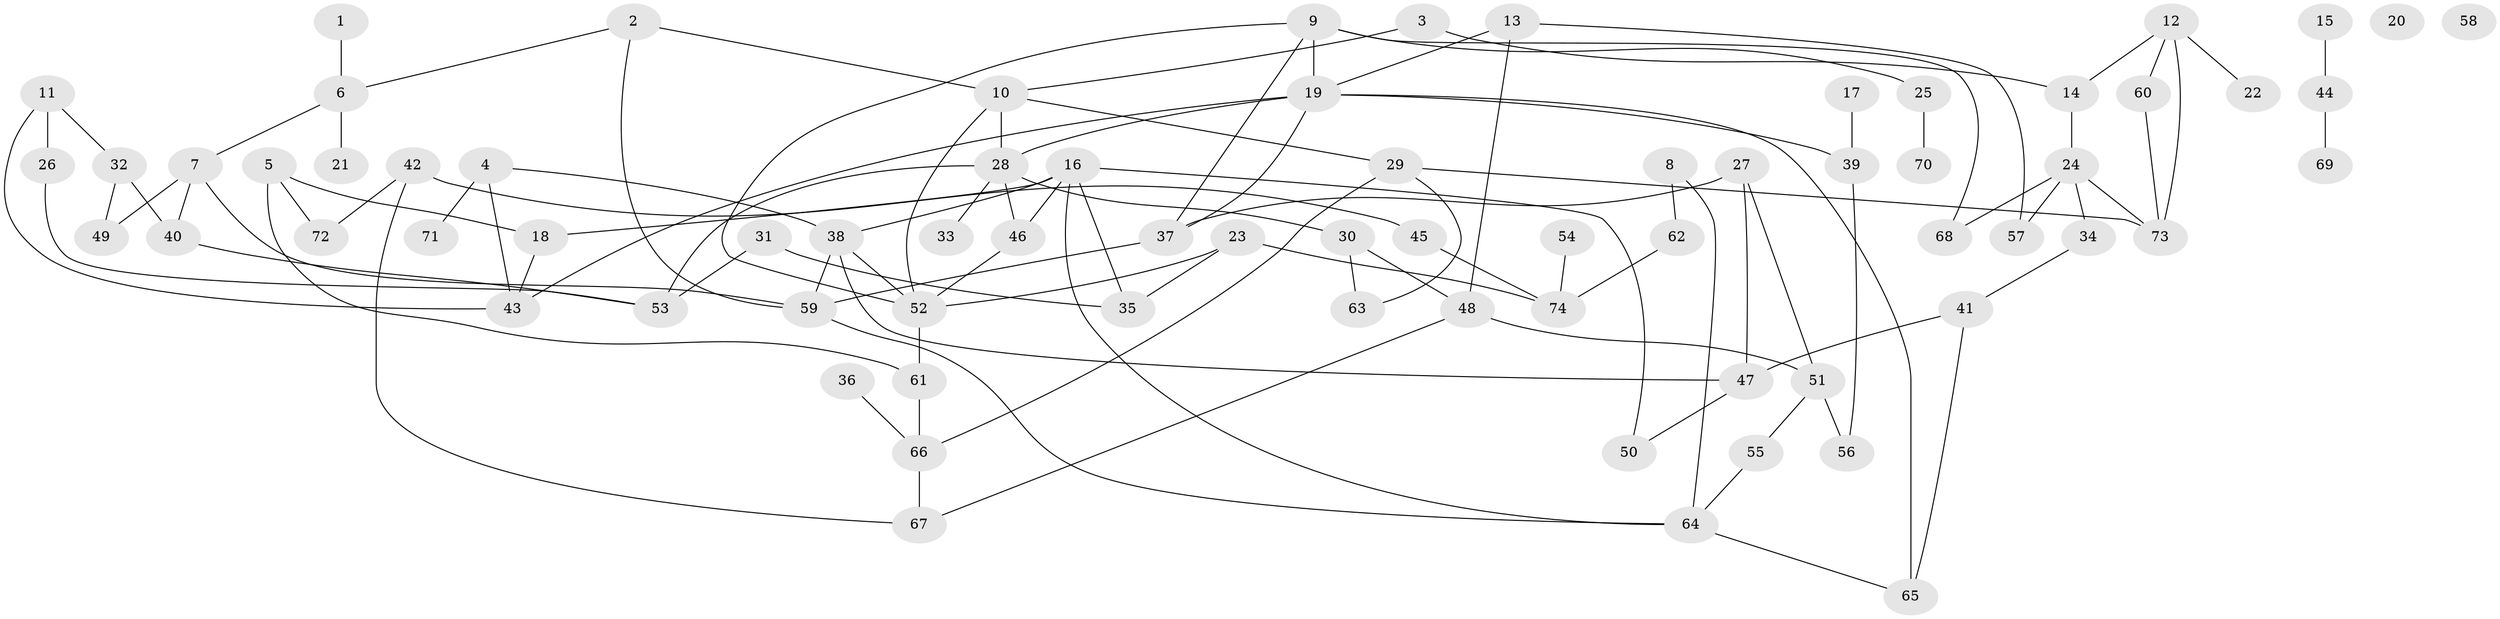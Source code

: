 // Generated by graph-tools (version 1.1) at 2025/33/03/09/25 02:33:39]
// undirected, 74 vertices, 107 edges
graph export_dot {
graph [start="1"]
  node [color=gray90,style=filled];
  1;
  2;
  3;
  4;
  5;
  6;
  7;
  8;
  9;
  10;
  11;
  12;
  13;
  14;
  15;
  16;
  17;
  18;
  19;
  20;
  21;
  22;
  23;
  24;
  25;
  26;
  27;
  28;
  29;
  30;
  31;
  32;
  33;
  34;
  35;
  36;
  37;
  38;
  39;
  40;
  41;
  42;
  43;
  44;
  45;
  46;
  47;
  48;
  49;
  50;
  51;
  52;
  53;
  54;
  55;
  56;
  57;
  58;
  59;
  60;
  61;
  62;
  63;
  64;
  65;
  66;
  67;
  68;
  69;
  70;
  71;
  72;
  73;
  74;
  1 -- 6;
  2 -- 6;
  2 -- 10;
  2 -- 59;
  3 -- 10;
  3 -- 14;
  4 -- 38;
  4 -- 43;
  4 -- 71;
  5 -- 18;
  5 -- 61;
  5 -- 72;
  6 -- 7;
  6 -- 21;
  7 -- 40;
  7 -- 49;
  7 -- 59;
  8 -- 62;
  8 -- 64;
  9 -- 19;
  9 -- 25;
  9 -- 37;
  9 -- 52;
  9 -- 68;
  10 -- 28;
  10 -- 29;
  10 -- 52;
  11 -- 26;
  11 -- 32;
  11 -- 43;
  12 -- 14;
  12 -- 22;
  12 -- 60;
  12 -- 73;
  13 -- 19;
  13 -- 48;
  13 -- 57;
  14 -- 24;
  15 -- 44;
  16 -- 18;
  16 -- 35;
  16 -- 38;
  16 -- 46;
  16 -- 50;
  16 -- 64;
  17 -- 39;
  18 -- 43;
  19 -- 28;
  19 -- 37;
  19 -- 39;
  19 -- 43;
  19 -- 65;
  23 -- 35;
  23 -- 52;
  23 -- 74;
  24 -- 34;
  24 -- 57;
  24 -- 68;
  24 -- 73;
  25 -- 70;
  26 -- 53;
  27 -- 37;
  27 -- 47;
  27 -- 51;
  28 -- 30;
  28 -- 33;
  28 -- 46;
  28 -- 53;
  29 -- 63;
  29 -- 66;
  29 -- 73;
  30 -- 48;
  30 -- 63;
  31 -- 35;
  31 -- 53;
  32 -- 40;
  32 -- 49;
  34 -- 41;
  36 -- 66;
  37 -- 59;
  38 -- 47;
  38 -- 52;
  38 -- 59;
  39 -- 56;
  40 -- 53;
  41 -- 47;
  41 -- 65;
  42 -- 45;
  42 -- 67;
  42 -- 72;
  44 -- 69;
  45 -- 74;
  46 -- 52;
  47 -- 50;
  48 -- 51;
  48 -- 67;
  51 -- 55;
  51 -- 56;
  52 -- 61;
  54 -- 74;
  55 -- 64;
  59 -- 64;
  60 -- 73;
  61 -- 66;
  62 -- 74;
  64 -- 65;
  66 -- 67;
}
